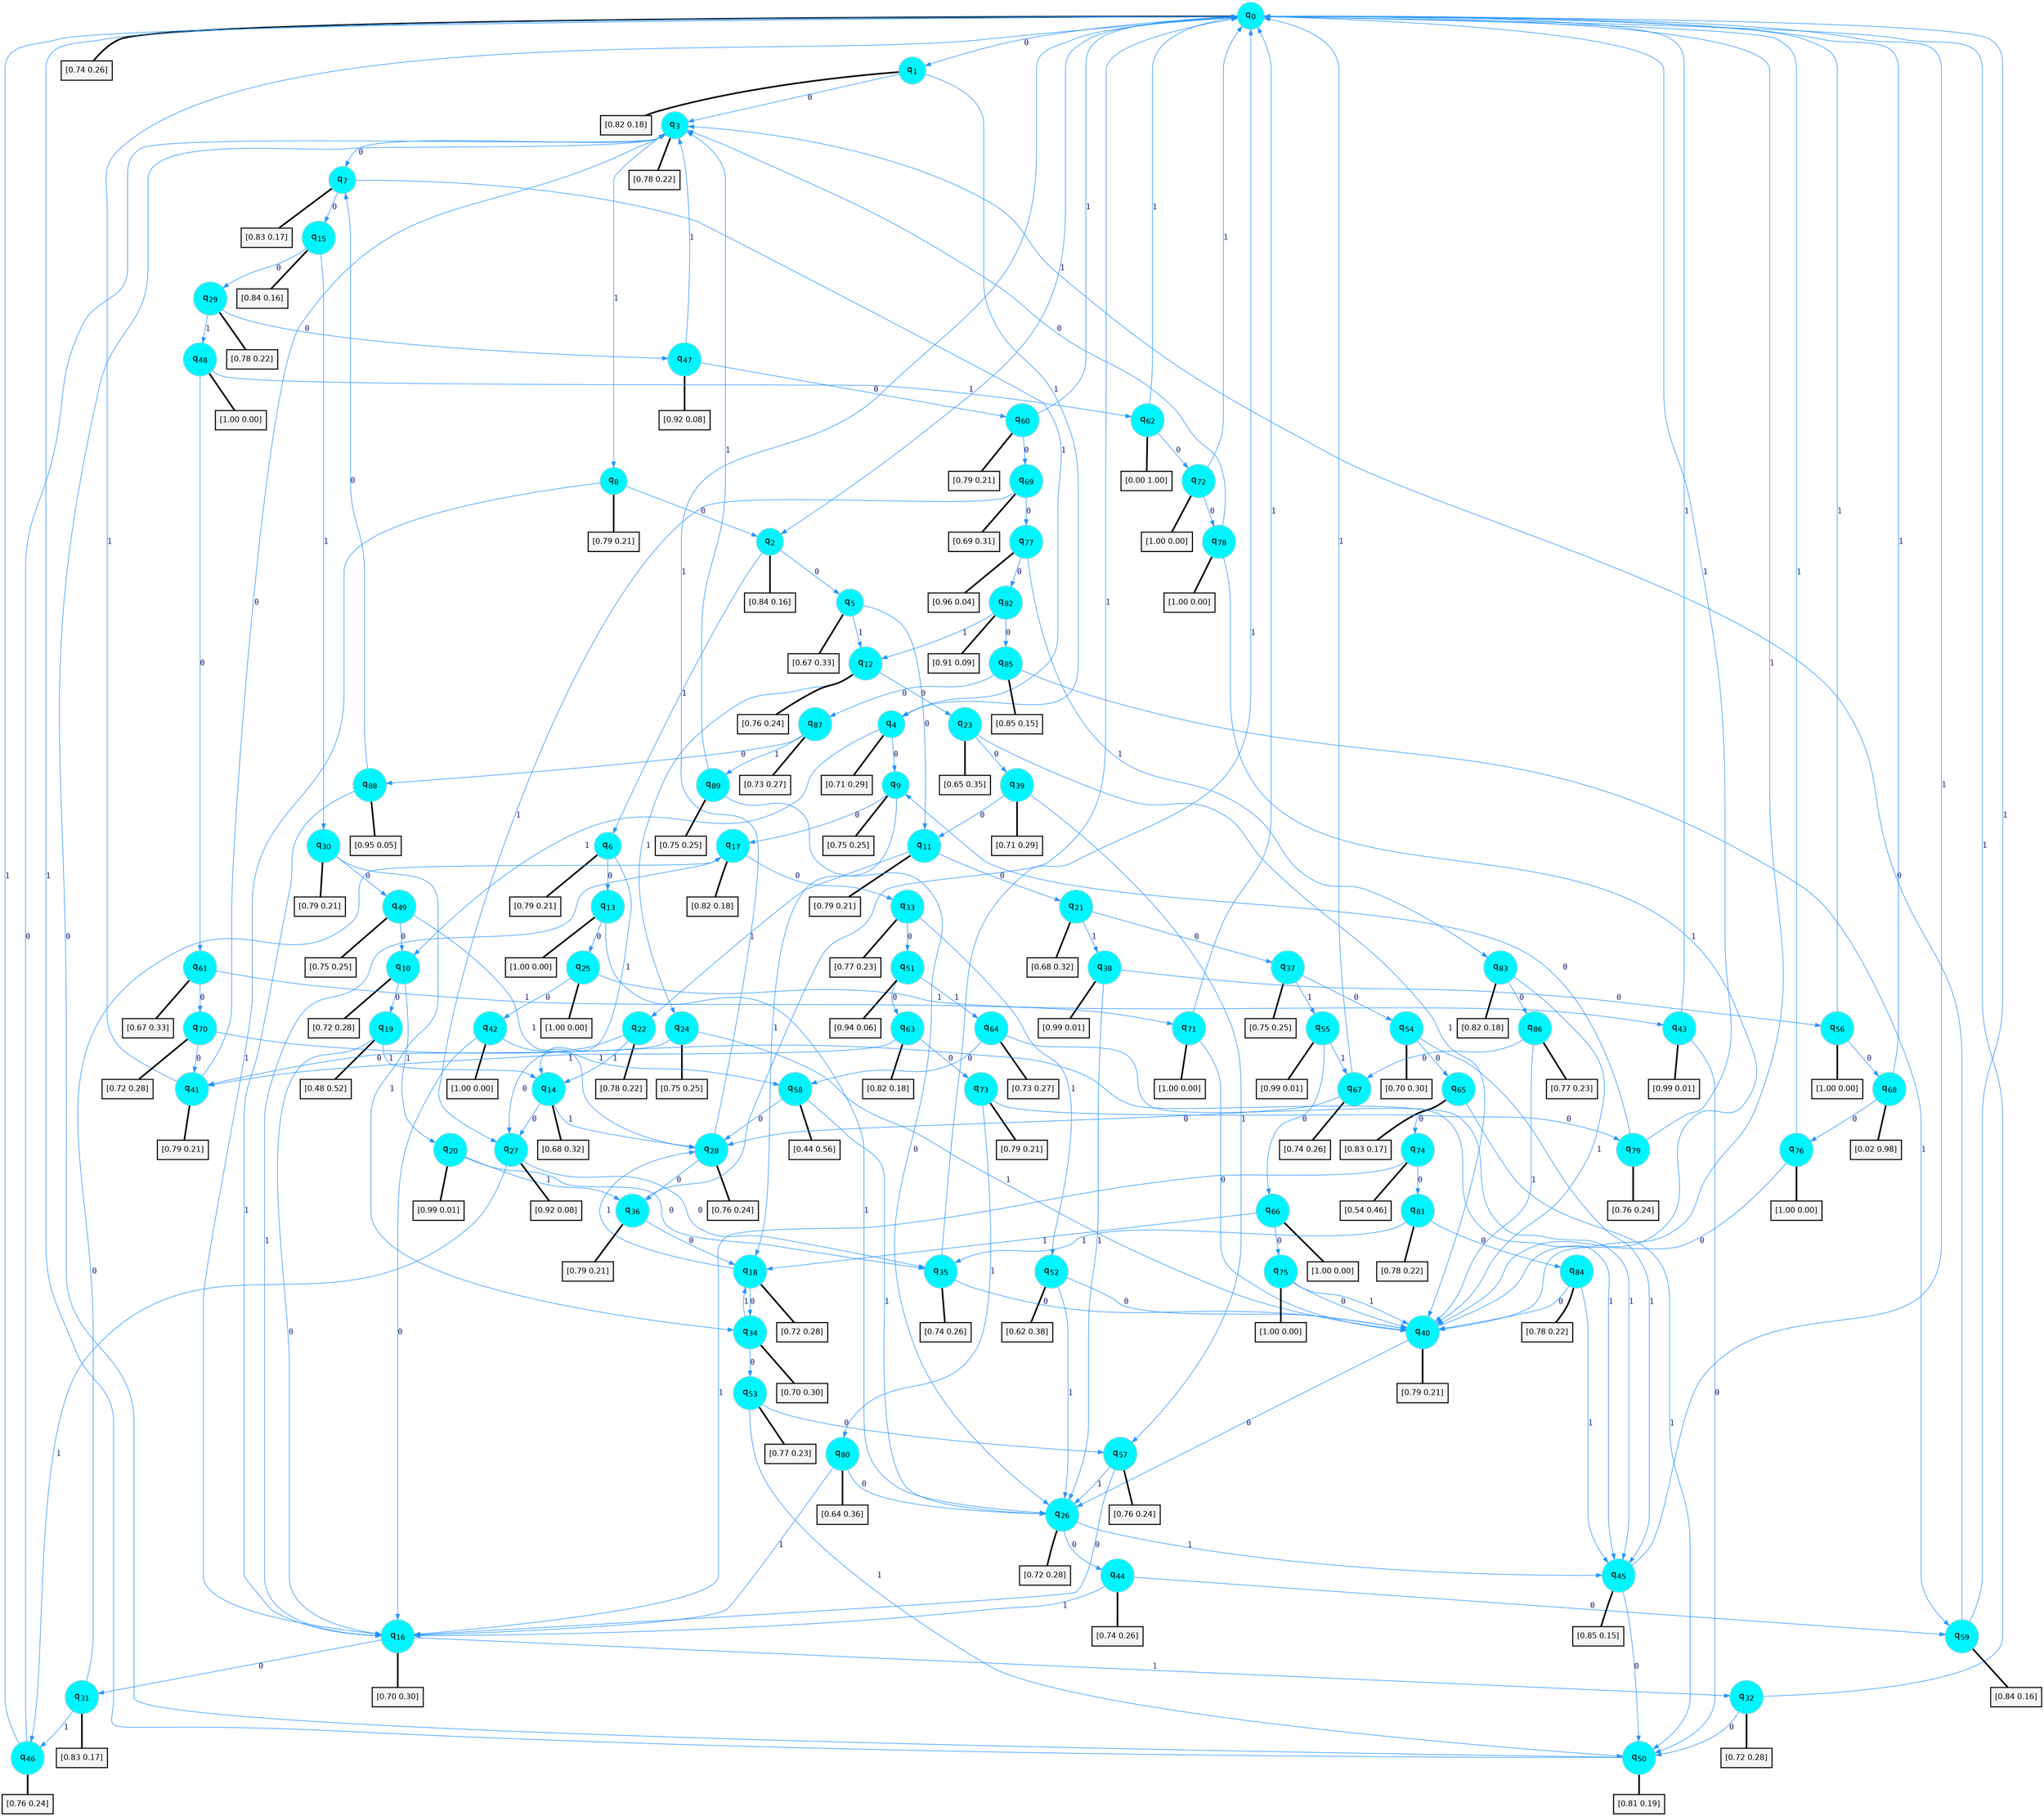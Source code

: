 digraph G {
graph [
bgcolor=transparent, dpi=300, rankdir=TD, size="40,25"];
node [
color=gray, fillcolor=turquoise1, fontcolor=black, fontname=Helvetica, fontsize=16, fontweight=bold, shape=circle, style=filled];
edge [
arrowsize=1, color=dodgerblue1, fontcolor=midnightblue, fontname=courier, fontweight=bold, penwidth=1, style=solid, weight=20];
0[label=<q<SUB>0</SUB>>];
1[label=<q<SUB>1</SUB>>];
2[label=<q<SUB>2</SUB>>];
3[label=<q<SUB>3</SUB>>];
4[label=<q<SUB>4</SUB>>];
5[label=<q<SUB>5</SUB>>];
6[label=<q<SUB>6</SUB>>];
7[label=<q<SUB>7</SUB>>];
8[label=<q<SUB>8</SUB>>];
9[label=<q<SUB>9</SUB>>];
10[label=<q<SUB>10</SUB>>];
11[label=<q<SUB>11</SUB>>];
12[label=<q<SUB>12</SUB>>];
13[label=<q<SUB>13</SUB>>];
14[label=<q<SUB>14</SUB>>];
15[label=<q<SUB>15</SUB>>];
16[label=<q<SUB>16</SUB>>];
17[label=<q<SUB>17</SUB>>];
18[label=<q<SUB>18</SUB>>];
19[label=<q<SUB>19</SUB>>];
20[label=<q<SUB>20</SUB>>];
21[label=<q<SUB>21</SUB>>];
22[label=<q<SUB>22</SUB>>];
23[label=<q<SUB>23</SUB>>];
24[label=<q<SUB>24</SUB>>];
25[label=<q<SUB>25</SUB>>];
26[label=<q<SUB>26</SUB>>];
27[label=<q<SUB>27</SUB>>];
28[label=<q<SUB>28</SUB>>];
29[label=<q<SUB>29</SUB>>];
30[label=<q<SUB>30</SUB>>];
31[label=<q<SUB>31</SUB>>];
32[label=<q<SUB>32</SUB>>];
33[label=<q<SUB>33</SUB>>];
34[label=<q<SUB>34</SUB>>];
35[label=<q<SUB>35</SUB>>];
36[label=<q<SUB>36</SUB>>];
37[label=<q<SUB>37</SUB>>];
38[label=<q<SUB>38</SUB>>];
39[label=<q<SUB>39</SUB>>];
40[label=<q<SUB>40</SUB>>];
41[label=<q<SUB>41</SUB>>];
42[label=<q<SUB>42</SUB>>];
43[label=<q<SUB>43</SUB>>];
44[label=<q<SUB>44</SUB>>];
45[label=<q<SUB>45</SUB>>];
46[label=<q<SUB>46</SUB>>];
47[label=<q<SUB>47</SUB>>];
48[label=<q<SUB>48</SUB>>];
49[label=<q<SUB>49</SUB>>];
50[label=<q<SUB>50</SUB>>];
51[label=<q<SUB>51</SUB>>];
52[label=<q<SUB>52</SUB>>];
53[label=<q<SUB>53</SUB>>];
54[label=<q<SUB>54</SUB>>];
55[label=<q<SUB>55</SUB>>];
56[label=<q<SUB>56</SUB>>];
57[label=<q<SUB>57</SUB>>];
58[label=<q<SUB>58</SUB>>];
59[label=<q<SUB>59</SUB>>];
60[label=<q<SUB>60</SUB>>];
61[label=<q<SUB>61</SUB>>];
62[label=<q<SUB>62</SUB>>];
63[label=<q<SUB>63</SUB>>];
64[label=<q<SUB>64</SUB>>];
65[label=<q<SUB>65</SUB>>];
66[label=<q<SUB>66</SUB>>];
67[label=<q<SUB>67</SUB>>];
68[label=<q<SUB>68</SUB>>];
69[label=<q<SUB>69</SUB>>];
70[label=<q<SUB>70</SUB>>];
71[label=<q<SUB>71</SUB>>];
72[label=<q<SUB>72</SUB>>];
73[label=<q<SUB>73</SUB>>];
74[label=<q<SUB>74</SUB>>];
75[label=<q<SUB>75</SUB>>];
76[label=<q<SUB>76</SUB>>];
77[label=<q<SUB>77</SUB>>];
78[label=<q<SUB>78</SUB>>];
79[label=<q<SUB>79</SUB>>];
80[label=<q<SUB>80</SUB>>];
81[label=<q<SUB>81</SUB>>];
82[label=<q<SUB>82</SUB>>];
83[label=<q<SUB>83</SUB>>];
84[label=<q<SUB>84</SUB>>];
85[label=<q<SUB>85</SUB>>];
86[label=<q<SUB>86</SUB>>];
87[label=<q<SUB>87</SUB>>];
88[label=<q<SUB>88</SUB>>];
89[label=<q<SUB>89</SUB>>];
90[label="[0.74 0.26]", shape=box,fontcolor=black, fontname=Helvetica, fontsize=14, penwidth=2, fillcolor=whitesmoke,color=black];
91[label="[0.82 0.18]", shape=box,fontcolor=black, fontname=Helvetica, fontsize=14, penwidth=2, fillcolor=whitesmoke,color=black];
92[label="[0.84 0.16]", shape=box,fontcolor=black, fontname=Helvetica, fontsize=14, penwidth=2, fillcolor=whitesmoke,color=black];
93[label="[0.78 0.22]", shape=box,fontcolor=black, fontname=Helvetica, fontsize=14, penwidth=2, fillcolor=whitesmoke,color=black];
94[label="[0.71 0.29]", shape=box,fontcolor=black, fontname=Helvetica, fontsize=14, penwidth=2, fillcolor=whitesmoke,color=black];
95[label="[0.67 0.33]", shape=box,fontcolor=black, fontname=Helvetica, fontsize=14, penwidth=2, fillcolor=whitesmoke,color=black];
96[label="[0.79 0.21]", shape=box,fontcolor=black, fontname=Helvetica, fontsize=14, penwidth=2, fillcolor=whitesmoke,color=black];
97[label="[0.83 0.17]", shape=box,fontcolor=black, fontname=Helvetica, fontsize=14, penwidth=2, fillcolor=whitesmoke,color=black];
98[label="[0.79 0.21]", shape=box,fontcolor=black, fontname=Helvetica, fontsize=14, penwidth=2, fillcolor=whitesmoke,color=black];
99[label="[0.75 0.25]", shape=box,fontcolor=black, fontname=Helvetica, fontsize=14, penwidth=2, fillcolor=whitesmoke,color=black];
100[label="[0.72 0.28]", shape=box,fontcolor=black, fontname=Helvetica, fontsize=14, penwidth=2, fillcolor=whitesmoke,color=black];
101[label="[0.79 0.21]", shape=box,fontcolor=black, fontname=Helvetica, fontsize=14, penwidth=2, fillcolor=whitesmoke,color=black];
102[label="[0.76 0.24]", shape=box,fontcolor=black, fontname=Helvetica, fontsize=14, penwidth=2, fillcolor=whitesmoke,color=black];
103[label="[1.00 0.00]", shape=box,fontcolor=black, fontname=Helvetica, fontsize=14, penwidth=2, fillcolor=whitesmoke,color=black];
104[label="[0.68 0.32]", shape=box,fontcolor=black, fontname=Helvetica, fontsize=14, penwidth=2, fillcolor=whitesmoke,color=black];
105[label="[0.84 0.16]", shape=box,fontcolor=black, fontname=Helvetica, fontsize=14, penwidth=2, fillcolor=whitesmoke,color=black];
106[label="[0.70 0.30]", shape=box,fontcolor=black, fontname=Helvetica, fontsize=14, penwidth=2, fillcolor=whitesmoke,color=black];
107[label="[0.82 0.18]", shape=box,fontcolor=black, fontname=Helvetica, fontsize=14, penwidth=2, fillcolor=whitesmoke,color=black];
108[label="[0.72 0.28]", shape=box,fontcolor=black, fontname=Helvetica, fontsize=14, penwidth=2, fillcolor=whitesmoke,color=black];
109[label="[0.48 0.52]", shape=box,fontcolor=black, fontname=Helvetica, fontsize=14, penwidth=2, fillcolor=whitesmoke,color=black];
110[label="[0.99 0.01]", shape=box,fontcolor=black, fontname=Helvetica, fontsize=14, penwidth=2, fillcolor=whitesmoke,color=black];
111[label="[0.68 0.32]", shape=box,fontcolor=black, fontname=Helvetica, fontsize=14, penwidth=2, fillcolor=whitesmoke,color=black];
112[label="[0.78 0.22]", shape=box,fontcolor=black, fontname=Helvetica, fontsize=14, penwidth=2, fillcolor=whitesmoke,color=black];
113[label="[0.65 0.35]", shape=box,fontcolor=black, fontname=Helvetica, fontsize=14, penwidth=2, fillcolor=whitesmoke,color=black];
114[label="[0.75 0.25]", shape=box,fontcolor=black, fontname=Helvetica, fontsize=14, penwidth=2, fillcolor=whitesmoke,color=black];
115[label="[1.00 0.00]", shape=box,fontcolor=black, fontname=Helvetica, fontsize=14, penwidth=2, fillcolor=whitesmoke,color=black];
116[label="[0.72 0.28]", shape=box,fontcolor=black, fontname=Helvetica, fontsize=14, penwidth=2, fillcolor=whitesmoke,color=black];
117[label="[0.92 0.08]", shape=box,fontcolor=black, fontname=Helvetica, fontsize=14, penwidth=2, fillcolor=whitesmoke,color=black];
118[label="[0.76 0.24]", shape=box,fontcolor=black, fontname=Helvetica, fontsize=14, penwidth=2, fillcolor=whitesmoke,color=black];
119[label="[0.78 0.22]", shape=box,fontcolor=black, fontname=Helvetica, fontsize=14, penwidth=2, fillcolor=whitesmoke,color=black];
120[label="[0.79 0.21]", shape=box,fontcolor=black, fontname=Helvetica, fontsize=14, penwidth=2, fillcolor=whitesmoke,color=black];
121[label="[0.83 0.17]", shape=box,fontcolor=black, fontname=Helvetica, fontsize=14, penwidth=2, fillcolor=whitesmoke,color=black];
122[label="[0.72 0.28]", shape=box,fontcolor=black, fontname=Helvetica, fontsize=14, penwidth=2, fillcolor=whitesmoke,color=black];
123[label="[0.77 0.23]", shape=box,fontcolor=black, fontname=Helvetica, fontsize=14, penwidth=2, fillcolor=whitesmoke,color=black];
124[label="[0.70 0.30]", shape=box,fontcolor=black, fontname=Helvetica, fontsize=14, penwidth=2, fillcolor=whitesmoke,color=black];
125[label="[0.74 0.26]", shape=box,fontcolor=black, fontname=Helvetica, fontsize=14, penwidth=2, fillcolor=whitesmoke,color=black];
126[label="[0.79 0.21]", shape=box,fontcolor=black, fontname=Helvetica, fontsize=14, penwidth=2, fillcolor=whitesmoke,color=black];
127[label="[0.75 0.25]", shape=box,fontcolor=black, fontname=Helvetica, fontsize=14, penwidth=2, fillcolor=whitesmoke,color=black];
128[label="[0.99 0.01]", shape=box,fontcolor=black, fontname=Helvetica, fontsize=14, penwidth=2, fillcolor=whitesmoke,color=black];
129[label="[0.71 0.29]", shape=box,fontcolor=black, fontname=Helvetica, fontsize=14, penwidth=2, fillcolor=whitesmoke,color=black];
130[label="[0.79 0.21]", shape=box,fontcolor=black, fontname=Helvetica, fontsize=14, penwidth=2, fillcolor=whitesmoke,color=black];
131[label="[0.79 0.21]", shape=box,fontcolor=black, fontname=Helvetica, fontsize=14, penwidth=2, fillcolor=whitesmoke,color=black];
132[label="[1.00 0.00]", shape=box,fontcolor=black, fontname=Helvetica, fontsize=14, penwidth=2, fillcolor=whitesmoke,color=black];
133[label="[0.99 0.01]", shape=box,fontcolor=black, fontname=Helvetica, fontsize=14, penwidth=2, fillcolor=whitesmoke,color=black];
134[label="[0.74 0.26]", shape=box,fontcolor=black, fontname=Helvetica, fontsize=14, penwidth=2, fillcolor=whitesmoke,color=black];
135[label="[0.85 0.15]", shape=box,fontcolor=black, fontname=Helvetica, fontsize=14, penwidth=2, fillcolor=whitesmoke,color=black];
136[label="[0.76 0.24]", shape=box,fontcolor=black, fontname=Helvetica, fontsize=14, penwidth=2, fillcolor=whitesmoke,color=black];
137[label="[0.92 0.08]", shape=box,fontcolor=black, fontname=Helvetica, fontsize=14, penwidth=2, fillcolor=whitesmoke,color=black];
138[label="[1.00 0.00]", shape=box,fontcolor=black, fontname=Helvetica, fontsize=14, penwidth=2, fillcolor=whitesmoke,color=black];
139[label="[0.75 0.25]", shape=box,fontcolor=black, fontname=Helvetica, fontsize=14, penwidth=2, fillcolor=whitesmoke,color=black];
140[label="[0.81 0.19]", shape=box,fontcolor=black, fontname=Helvetica, fontsize=14, penwidth=2, fillcolor=whitesmoke,color=black];
141[label="[0.94 0.06]", shape=box,fontcolor=black, fontname=Helvetica, fontsize=14, penwidth=2, fillcolor=whitesmoke,color=black];
142[label="[0.62 0.38]", shape=box,fontcolor=black, fontname=Helvetica, fontsize=14, penwidth=2, fillcolor=whitesmoke,color=black];
143[label="[0.77 0.23]", shape=box,fontcolor=black, fontname=Helvetica, fontsize=14, penwidth=2, fillcolor=whitesmoke,color=black];
144[label="[0.70 0.30]", shape=box,fontcolor=black, fontname=Helvetica, fontsize=14, penwidth=2, fillcolor=whitesmoke,color=black];
145[label="[0.99 0.01]", shape=box,fontcolor=black, fontname=Helvetica, fontsize=14, penwidth=2, fillcolor=whitesmoke,color=black];
146[label="[1.00 0.00]", shape=box,fontcolor=black, fontname=Helvetica, fontsize=14, penwidth=2, fillcolor=whitesmoke,color=black];
147[label="[0.76 0.24]", shape=box,fontcolor=black, fontname=Helvetica, fontsize=14, penwidth=2, fillcolor=whitesmoke,color=black];
148[label="[0.44 0.56]", shape=box,fontcolor=black, fontname=Helvetica, fontsize=14, penwidth=2, fillcolor=whitesmoke,color=black];
149[label="[0.84 0.16]", shape=box,fontcolor=black, fontname=Helvetica, fontsize=14, penwidth=2, fillcolor=whitesmoke,color=black];
150[label="[0.79 0.21]", shape=box,fontcolor=black, fontname=Helvetica, fontsize=14, penwidth=2, fillcolor=whitesmoke,color=black];
151[label="[0.67 0.33]", shape=box,fontcolor=black, fontname=Helvetica, fontsize=14, penwidth=2, fillcolor=whitesmoke,color=black];
152[label="[0.00 1.00]", shape=box,fontcolor=black, fontname=Helvetica, fontsize=14, penwidth=2, fillcolor=whitesmoke,color=black];
153[label="[0.82 0.18]", shape=box,fontcolor=black, fontname=Helvetica, fontsize=14, penwidth=2, fillcolor=whitesmoke,color=black];
154[label="[0.73 0.27]", shape=box,fontcolor=black, fontname=Helvetica, fontsize=14, penwidth=2, fillcolor=whitesmoke,color=black];
155[label="[0.83 0.17]", shape=box,fontcolor=black, fontname=Helvetica, fontsize=14, penwidth=2, fillcolor=whitesmoke,color=black];
156[label="[1.00 0.00]", shape=box,fontcolor=black, fontname=Helvetica, fontsize=14, penwidth=2, fillcolor=whitesmoke,color=black];
157[label="[0.74 0.26]", shape=box,fontcolor=black, fontname=Helvetica, fontsize=14, penwidth=2, fillcolor=whitesmoke,color=black];
158[label="[0.02 0.98]", shape=box,fontcolor=black, fontname=Helvetica, fontsize=14, penwidth=2, fillcolor=whitesmoke,color=black];
159[label="[0.69 0.31]", shape=box,fontcolor=black, fontname=Helvetica, fontsize=14, penwidth=2, fillcolor=whitesmoke,color=black];
160[label="[0.72 0.28]", shape=box,fontcolor=black, fontname=Helvetica, fontsize=14, penwidth=2, fillcolor=whitesmoke,color=black];
161[label="[1.00 0.00]", shape=box,fontcolor=black, fontname=Helvetica, fontsize=14, penwidth=2, fillcolor=whitesmoke,color=black];
162[label="[1.00 0.00]", shape=box,fontcolor=black, fontname=Helvetica, fontsize=14, penwidth=2, fillcolor=whitesmoke,color=black];
163[label="[0.79 0.21]", shape=box,fontcolor=black, fontname=Helvetica, fontsize=14, penwidth=2, fillcolor=whitesmoke,color=black];
164[label="[0.54 0.46]", shape=box,fontcolor=black, fontname=Helvetica, fontsize=14, penwidth=2, fillcolor=whitesmoke,color=black];
165[label="[1.00 0.00]", shape=box,fontcolor=black, fontname=Helvetica, fontsize=14, penwidth=2, fillcolor=whitesmoke,color=black];
166[label="[1.00 0.00]", shape=box,fontcolor=black, fontname=Helvetica, fontsize=14, penwidth=2, fillcolor=whitesmoke,color=black];
167[label="[0.96 0.04]", shape=box,fontcolor=black, fontname=Helvetica, fontsize=14, penwidth=2, fillcolor=whitesmoke,color=black];
168[label="[1.00 0.00]", shape=box,fontcolor=black, fontname=Helvetica, fontsize=14, penwidth=2, fillcolor=whitesmoke,color=black];
169[label="[0.76 0.24]", shape=box,fontcolor=black, fontname=Helvetica, fontsize=14, penwidth=2, fillcolor=whitesmoke,color=black];
170[label="[0.64 0.36]", shape=box,fontcolor=black, fontname=Helvetica, fontsize=14, penwidth=2, fillcolor=whitesmoke,color=black];
171[label="[0.78 0.22]", shape=box,fontcolor=black, fontname=Helvetica, fontsize=14, penwidth=2, fillcolor=whitesmoke,color=black];
172[label="[0.91 0.09]", shape=box,fontcolor=black, fontname=Helvetica, fontsize=14, penwidth=2, fillcolor=whitesmoke,color=black];
173[label="[0.82 0.18]", shape=box,fontcolor=black, fontname=Helvetica, fontsize=14, penwidth=2, fillcolor=whitesmoke,color=black];
174[label="[0.78 0.22]", shape=box,fontcolor=black, fontname=Helvetica, fontsize=14, penwidth=2, fillcolor=whitesmoke,color=black];
175[label="[0.85 0.15]", shape=box,fontcolor=black, fontname=Helvetica, fontsize=14, penwidth=2, fillcolor=whitesmoke,color=black];
176[label="[0.77 0.23]", shape=box,fontcolor=black, fontname=Helvetica, fontsize=14, penwidth=2, fillcolor=whitesmoke,color=black];
177[label="[0.73 0.27]", shape=box,fontcolor=black, fontname=Helvetica, fontsize=14, penwidth=2, fillcolor=whitesmoke,color=black];
178[label="[0.95 0.05]", shape=box,fontcolor=black, fontname=Helvetica, fontsize=14, penwidth=2, fillcolor=whitesmoke,color=black];
179[label="[0.75 0.25]", shape=box,fontcolor=black, fontname=Helvetica, fontsize=14, penwidth=2, fillcolor=whitesmoke,color=black];
0->1 [label=0];
0->2 [label=1];
0->90 [arrowhead=none, penwidth=3,color=black];
1->3 [label=0];
1->4 [label=1];
1->91 [arrowhead=none, penwidth=3,color=black];
2->5 [label=0];
2->6 [label=1];
2->92 [arrowhead=none, penwidth=3,color=black];
3->7 [label=0];
3->8 [label=1];
3->93 [arrowhead=none, penwidth=3,color=black];
4->9 [label=0];
4->10 [label=1];
4->94 [arrowhead=none, penwidth=3,color=black];
5->11 [label=0];
5->12 [label=1];
5->95 [arrowhead=none, penwidth=3,color=black];
6->13 [label=0];
6->14 [label=1];
6->96 [arrowhead=none, penwidth=3,color=black];
7->15 [label=0];
7->4 [label=1];
7->97 [arrowhead=none, penwidth=3,color=black];
8->2 [label=0];
8->16 [label=1];
8->98 [arrowhead=none, penwidth=3,color=black];
9->17 [label=0];
9->18 [label=1];
9->99 [arrowhead=none, penwidth=3,color=black];
10->19 [label=0];
10->20 [label=1];
10->100 [arrowhead=none, penwidth=3,color=black];
11->21 [label=0];
11->22 [label=1];
11->101 [arrowhead=none, penwidth=3,color=black];
12->23 [label=0];
12->24 [label=1];
12->102 [arrowhead=none, penwidth=3,color=black];
13->25 [label=0];
13->26 [label=1];
13->103 [arrowhead=none, penwidth=3,color=black];
14->27 [label=0];
14->28 [label=1];
14->104 [arrowhead=none, penwidth=3,color=black];
15->29 [label=0];
15->30 [label=1];
15->105 [arrowhead=none, penwidth=3,color=black];
16->31 [label=0];
16->32 [label=1];
16->106 [arrowhead=none, penwidth=3,color=black];
17->33 [label=0];
17->16 [label=1];
17->107 [arrowhead=none, penwidth=3,color=black];
18->34 [label=0];
18->28 [label=1];
18->108 [arrowhead=none, penwidth=3,color=black];
19->16 [label=0];
19->14 [label=1];
19->109 [arrowhead=none, penwidth=3,color=black];
20->35 [label=0];
20->36 [label=1];
20->110 [arrowhead=none, penwidth=3,color=black];
21->37 [label=0];
21->38 [label=1];
21->111 [arrowhead=none, penwidth=3,color=black];
22->27 [label=0];
22->14 [label=1];
22->112 [arrowhead=none, penwidth=3,color=black];
23->39 [label=0];
23->40 [label=1];
23->113 [arrowhead=none, penwidth=3,color=black];
24->41 [label=0];
24->40 [label=1];
24->114 [arrowhead=none, penwidth=3,color=black];
25->42 [label=0];
25->43 [label=1];
25->115 [arrowhead=none, penwidth=3,color=black];
26->44 [label=0];
26->45 [label=1];
26->116 [arrowhead=none, penwidth=3,color=black];
27->35 [label=0];
27->46 [label=1];
27->117 [arrowhead=none, penwidth=3,color=black];
28->36 [label=0];
28->0 [label=1];
28->118 [arrowhead=none, penwidth=3,color=black];
29->47 [label=0];
29->48 [label=1];
29->119 [arrowhead=none, penwidth=3,color=black];
30->49 [label=0];
30->34 [label=1];
30->120 [arrowhead=none, penwidth=3,color=black];
31->17 [label=0];
31->46 [label=1];
31->121 [arrowhead=none, penwidth=3,color=black];
32->50 [label=0];
32->0 [label=1];
32->122 [arrowhead=none, penwidth=3,color=black];
33->51 [label=0];
33->52 [label=1];
33->123 [arrowhead=none, penwidth=3,color=black];
34->53 [label=0];
34->18 [label=1];
34->124 [arrowhead=none, penwidth=3,color=black];
35->40 [label=0];
35->0 [label=1];
35->125 [arrowhead=none, penwidth=3,color=black];
36->18 [label=0];
36->0 [label=1];
36->126 [arrowhead=none, penwidth=3,color=black];
37->54 [label=0];
37->55 [label=1];
37->127 [arrowhead=none, penwidth=3,color=black];
38->56 [label=0];
38->26 [label=1];
38->128 [arrowhead=none, penwidth=3,color=black];
39->11 [label=0];
39->57 [label=1];
39->129 [arrowhead=none, penwidth=3,color=black];
40->26 [label=0];
40->0 [label=1];
40->130 [arrowhead=none, penwidth=3,color=black];
41->3 [label=0];
41->0 [label=1];
41->131 [arrowhead=none, penwidth=3,color=black];
42->16 [label=0];
42->58 [label=1];
42->132 [arrowhead=none, penwidth=3,color=black];
43->50 [label=0];
43->0 [label=1];
43->133 [arrowhead=none, penwidth=3,color=black];
44->59 [label=0];
44->16 [label=1];
44->134 [arrowhead=none, penwidth=3,color=black];
45->50 [label=0];
45->0 [label=1];
45->135 [arrowhead=none, penwidth=3,color=black];
46->3 [label=0];
46->0 [label=1];
46->136 [arrowhead=none, penwidth=3,color=black];
47->60 [label=0];
47->3 [label=1];
47->137 [arrowhead=none, penwidth=3,color=black];
48->61 [label=0];
48->62 [label=1];
48->138 [arrowhead=none, penwidth=3,color=black];
49->10 [label=0];
49->28 [label=1];
49->139 [arrowhead=none, penwidth=3,color=black];
50->3 [label=0];
50->0 [label=1];
50->140 [arrowhead=none, penwidth=3,color=black];
51->63 [label=0];
51->64 [label=1];
51->141 [arrowhead=none, penwidth=3,color=black];
52->40 [label=0];
52->26 [label=1];
52->142 [arrowhead=none, penwidth=3,color=black];
53->57 [label=0];
53->50 [label=1];
53->143 [arrowhead=none, penwidth=3,color=black];
54->65 [label=0];
54->45 [label=1];
54->144 [arrowhead=none, penwidth=3,color=black];
55->66 [label=0];
55->67 [label=1];
55->145 [arrowhead=none, penwidth=3,color=black];
56->68 [label=0];
56->0 [label=1];
56->146 [arrowhead=none, penwidth=3,color=black];
57->16 [label=0];
57->26 [label=1];
57->147 [arrowhead=none, penwidth=3,color=black];
58->28 [label=0];
58->26 [label=1];
58->148 [arrowhead=none, penwidth=3,color=black];
59->3 [label=0];
59->0 [label=1];
59->149 [arrowhead=none, penwidth=3,color=black];
60->69 [label=0];
60->0 [label=1];
60->150 [arrowhead=none, penwidth=3,color=black];
61->70 [label=0];
61->71 [label=1];
61->151 [arrowhead=none, penwidth=3,color=black];
62->72 [label=0];
62->0 [label=1];
62->152 [arrowhead=none, penwidth=3,color=black];
63->73 [label=0];
63->41 [label=1];
63->153 [arrowhead=none, penwidth=3,color=black];
64->58 [label=0];
64->45 [label=1];
64->154 [arrowhead=none, penwidth=3,color=black];
65->74 [label=0];
65->50 [label=1];
65->155 [arrowhead=none, penwidth=3,color=black];
66->75 [label=0];
66->18 [label=1];
66->156 [arrowhead=none, penwidth=3,color=black];
67->28 [label=0];
67->0 [label=1];
67->157 [arrowhead=none, penwidth=3,color=black];
68->76 [label=0];
68->0 [label=1];
68->158 [arrowhead=none, penwidth=3,color=black];
69->77 [label=0];
69->27 [label=1];
69->159 [arrowhead=none, penwidth=3,color=black];
70->41 [label=0];
70->45 [label=1];
70->160 [arrowhead=none, penwidth=3,color=black];
71->40 [label=0];
71->0 [label=1];
71->161 [arrowhead=none, penwidth=3,color=black];
72->78 [label=0];
72->0 [label=1];
72->162 [arrowhead=none, penwidth=3,color=black];
73->79 [label=0];
73->80 [label=1];
73->163 [arrowhead=none, penwidth=3,color=black];
74->81 [label=0];
74->16 [label=1];
74->164 [arrowhead=none, penwidth=3,color=black];
75->40 [label=0];
75->40 [label=1];
75->165 [arrowhead=none, penwidth=3,color=black];
76->40 [label=0];
76->0 [label=1];
76->166 [arrowhead=none, penwidth=3,color=black];
77->82 [label=0];
77->83 [label=1];
77->167 [arrowhead=none, penwidth=3,color=black];
78->3 [label=0];
78->40 [label=1];
78->168 [arrowhead=none, penwidth=3,color=black];
79->9 [label=0];
79->0 [label=1];
79->169 [arrowhead=none, penwidth=3,color=black];
80->26 [label=0];
80->16 [label=1];
80->170 [arrowhead=none, penwidth=3,color=black];
81->84 [label=0];
81->35 [label=1];
81->171 [arrowhead=none, penwidth=3,color=black];
82->85 [label=0];
82->12 [label=1];
82->172 [arrowhead=none, penwidth=3,color=black];
83->86 [label=0];
83->40 [label=1];
83->173 [arrowhead=none, penwidth=3,color=black];
84->40 [label=0];
84->45 [label=1];
84->174 [arrowhead=none, penwidth=3,color=black];
85->87 [label=0];
85->59 [label=1];
85->175 [arrowhead=none, penwidth=3,color=black];
86->67 [label=0];
86->40 [label=1];
86->176 [arrowhead=none, penwidth=3,color=black];
87->88 [label=0];
87->89 [label=1];
87->177 [arrowhead=none, penwidth=3,color=black];
88->7 [label=0];
88->16 [label=1];
88->178 [arrowhead=none, penwidth=3,color=black];
89->26 [label=0];
89->3 [label=1];
89->179 [arrowhead=none, penwidth=3,color=black];
}
